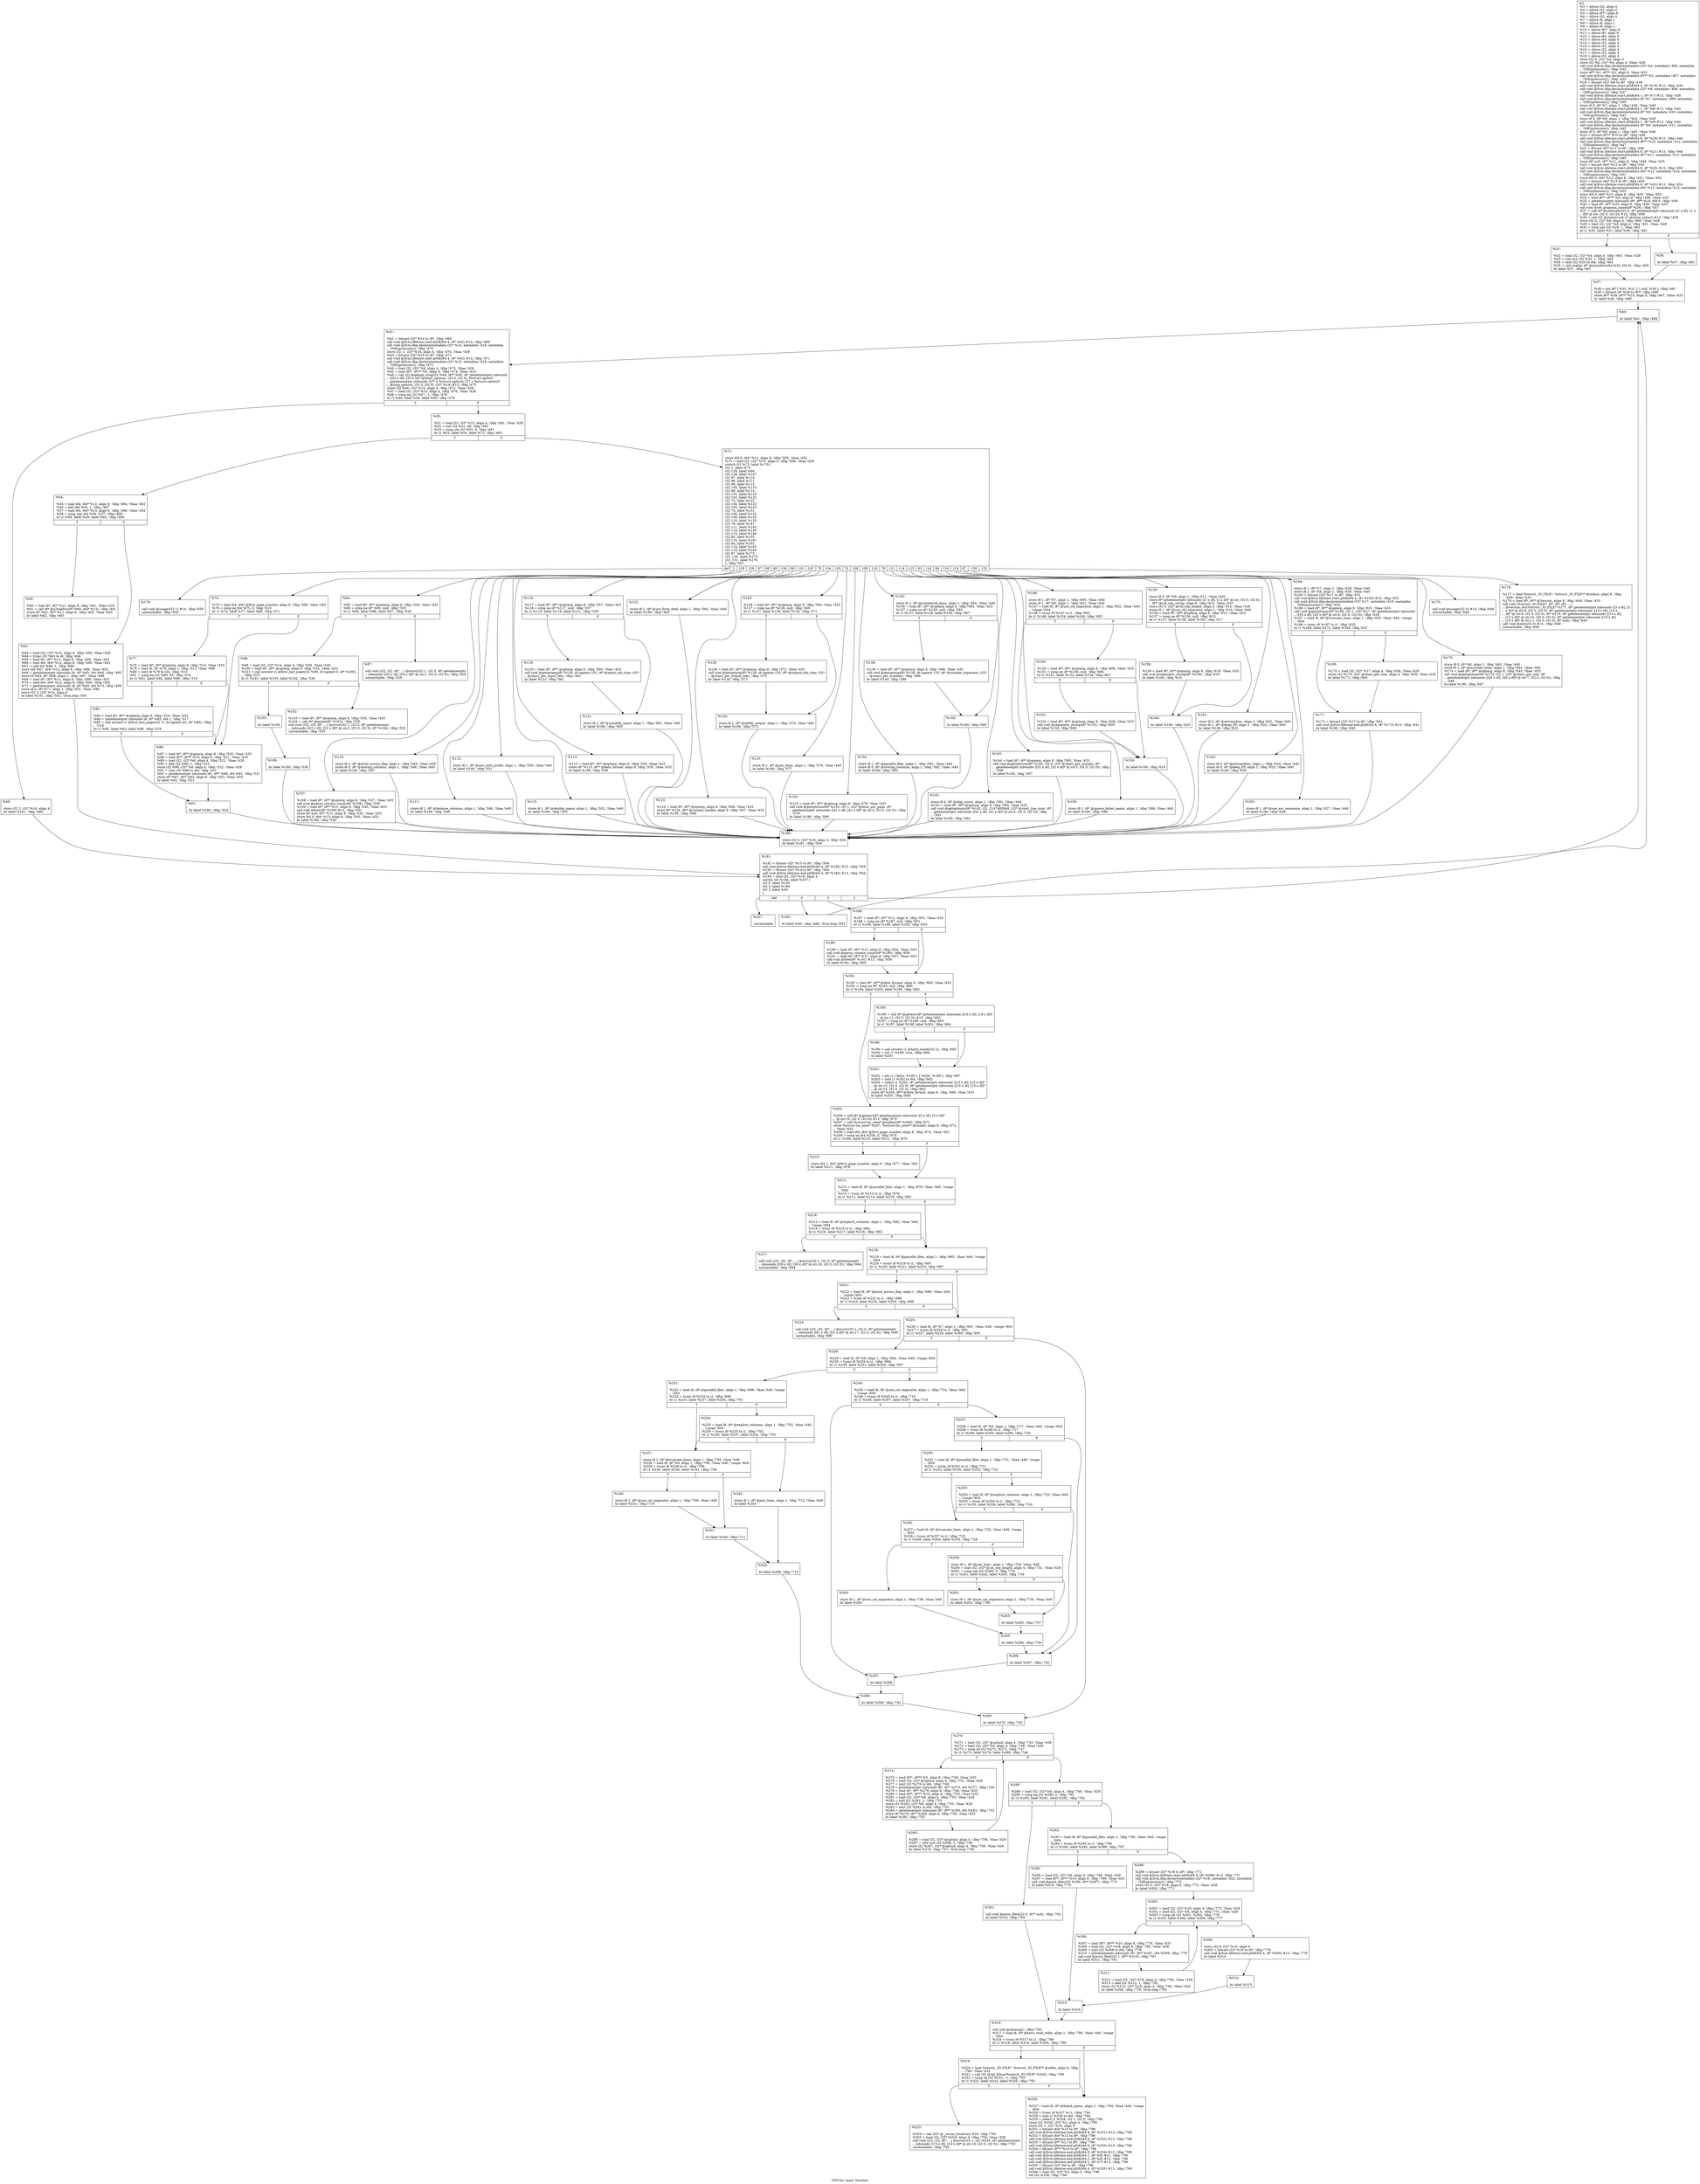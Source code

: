 digraph "CFG for 'main' function" {
	label="CFG for 'main' function";

	Node0x202b250 [shape=record,label="{%2:\l  %3 = alloca i32, align 4\l  %4 = alloca i32, align 4\l  %5 = alloca i8**, align 8\l  %6 = alloca i32, align 4\l  %7 = alloca i8, align 1\l  %8 = alloca i8, align 1\l  %9 = alloca i8, align 1\l  %10 = alloca i8**, align 8\l  %11 = alloca i8*, align 8\l  %12 = alloca i64, align 8\l  %13 = alloca i64, align 8\l  %14 = alloca i32, align 4\l  %15 = alloca i32, align 4\l  %16 = alloca i32, align 4\l  %17 = alloca i32, align 4\l  %18 = alloca i32, align 4\l  store i32 0, i32* %3, align 4\l  store i32 %0, i32* %4, align 4, !tbaa !428\l  call void @llvm.dbg.declare(metadata i32* %4, metadata !406, metadata\l... !DIExpression()), !dbg !432\l  store i8** %1, i8*** %5, align 8, !tbaa !433\l  call void @llvm.dbg.declare(metadata i8*** %5, metadata !407, metadata\l... !DIExpression()), !dbg !435\l  %19 = bitcast i32* %6 to i8*, !dbg !436\l  call void @llvm.lifetime.start.p0i8(i64 4, i8* %19) #13, !dbg !436\l  call void @llvm.dbg.declare(metadata i32* %6, metadata !408, metadata\l... !DIExpression()), !dbg !437\l  call void @llvm.lifetime.start.p0i8(i64 1, i8* %7) #13, !dbg !438\l  call void @llvm.dbg.declare(metadata i8* %7, metadata !409, metadata\l... !DIExpression()), !dbg !439\l  store i8 0, i8* %7, align 1, !dbg !439, !tbaa !440\l  call void @llvm.lifetime.start.p0i8(i64 1, i8* %8) #13, !dbg !442\l  call void @llvm.dbg.declare(metadata i8* %8, metadata !410, metadata\l... !DIExpression()), !dbg !443\l  store i8 0, i8* %8, align 1, !dbg !443, !tbaa !440\l  call void @llvm.lifetime.start.p0i8(i64 1, i8* %9) #13, !dbg !444\l  call void @llvm.dbg.declare(metadata i8* %9, metadata !411, metadata\l... !DIExpression()), !dbg !445\l  store i8 0, i8* %9, align 1, !dbg !445, !tbaa !440\l  %20 = bitcast i8*** %10 to i8*, !dbg !446\l  call void @llvm.lifetime.start.p0i8(i64 8, i8* %20) #13, !dbg !446\l  call void @llvm.dbg.declare(metadata i8*** %10, metadata !412, metadata\l... !DIExpression()), !dbg !447\l  %21 = bitcast i8** %11 to i8*, !dbg !448\l  call void @llvm.lifetime.start.p0i8(i64 8, i8* %21) #13, !dbg !448\l  call void @llvm.dbg.declare(metadata i8** %11, metadata !413, metadata\l... !DIExpression()), !dbg !449\l  store i8* null, i8** %11, align 8, !dbg !449, !tbaa !433\l  %22 = bitcast i64* %12 to i8*, !dbg !450\l  call void @llvm.lifetime.start.p0i8(i64 8, i8* %22) #13, !dbg !450\l  call void @llvm.dbg.declare(metadata i64* %12, metadata !414, metadata\l... !DIExpression()), !dbg !451\l  store i64 0, i64* %12, align 8, !dbg !451, !tbaa !452\l  %23 = bitcast i64* %13 to i8*, !dbg !454\l  call void @llvm.lifetime.start.p0i8(i64 8, i8* %23) #13, !dbg !454\l  call void @llvm.dbg.declare(metadata i64* %13, metadata !415, metadata\l... !DIExpression()), !dbg !455\l  store i64 0, i64* %13, align 8, !dbg !455, !tbaa !452\l  %24 = load i8**, i8*** %5, align 8, !dbg !456, !tbaa !433\l  %25 = getelementptr inbounds i8*, i8** %24, i64 0, !dbg !456\l  %26 = load i8*, i8** %25, align 8, !dbg !456, !tbaa !433\l  call void @set_program_name(i8* %26), !dbg !457\l  %27 = call i8* @setlocale(i32 6, i8* getelementptr inbounds ([1 x i8], [1 x\l... i8]* @.str, i32 0, i32 0)) #13, !dbg !458\l  %28 = call i32 @atexit(void ()* @close_stdout) #13, !dbg !459\l  store i32 0, i32* %6, align 4, !dbg !460, !tbaa !428\l  %29 = load i32, i32* %4, align 4, !dbg !461, !tbaa !428\l  %30 = icmp sgt i32 %29, 1, !dbg !462\l  br i1 %30, label %31, label %36, !dbg !461\l|{<s0>T|<s1>F}}"];
	Node0x202b250:s0 -> Node0x2055be0;
	Node0x202b250:s1 -> Node0x2055c30;
	Node0x2055be0 [shape=record,label="{%31:\l\l  %32 = load i32, i32* %4, align 4, !dbg !463, !tbaa !428\l  %33 = sub nsw i32 %32, 1, !dbg !464\l  %34 = sext i32 %33 to i64, !dbg !463\l  %35 = call noalias i8* @xnmalloc(i64 %34, i64 8), !dbg !465\l  br label %37, !dbg !461\l}"];
	Node0x2055be0 -> Node0x2055c80;
	Node0x2055c30 [shape=record,label="{%36:\l\l  br label %37, !dbg !461\l}"];
	Node0x2055c30 -> Node0x2055c80;
	Node0x2055c80 [shape=record,label="{%37:\l\l  %38 = phi i8* [ %35, %31 ], [ null, %36 ], !dbg !461\l  %39 = bitcast i8* %38 to i8**, !dbg !466\l  store i8** %39, i8*** %10, align 8, !dbg !467, !tbaa !433\l  br label %40, !dbg !468\l}"];
	Node0x2055c80 -> Node0x2055cd0;
	Node0x2055cd0 [shape=record,label="{%40:\l\l  br label %41, !dbg !468\l}"];
	Node0x2055cd0 -> Node0x2055d20;
	Node0x2055d20 [shape=record,label="{%41:\l\l  %42 = bitcast i32* %14 to i8*, !dbg !469\l  call void @llvm.lifetime.start.p0i8(i64 4, i8* %42) #13, !dbg !469\l  call void @llvm.dbg.declare(metadata i32* %14, metadata !416, metadata\l... !DIExpression()), !dbg !470\l  store i32 -1, i32* %14, align 4, !dbg !470, !tbaa !428\l  %43 = bitcast i32* %15 to i8*, !dbg !471\l  call void @llvm.lifetime.start.p0i8(i64 4, i8* %43) #13, !dbg !471\l  call void @llvm.dbg.declare(metadata i32* %15, metadata !418, metadata\l... !DIExpression()), !dbg !472\l  %44 = load i32, i32* %4, align 4, !dbg !473, !tbaa !428\l  %45 = load i8**, i8*** %5, align 8, !dbg !474, !tbaa !433\l  %46 = call i32 @getopt_long(i32 %44, i8** %45, i8* getelementptr inbounds\l... ([53 x i8], [53 x i8]* @short_options, i32 0, i32 0), %struct.option*\l... getelementptr inbounds ([27 x %struct.option], [27 x %struct.option]*\l... @long_options, i32 0, i32 0), i32* %14) #13, !dbg !475\l  store i32 %46, i32* %15, align 4, !dbg !472, !tbaa !428\l  %47 = load i32, i32* %15, align 4, !dbg !476, !tbaa !428\l  %48 = icmp eq i32 %47, -1, !dbg !478\l  br i1 %48, label %49, label %50, !dbg !479\l|{<s0>T|<s1>F}}"];
	Node0x2055d20:s0 -> Node0x2055d70;
	Node0x2055d20:s1 -> Node0x2055dc0;
	Node0x2055d70 [shape=record,label="{%49:\l\l  store i32 3, i32* %16, align 4\l  br label %181, !dbg !480\l}"];
	Node0x2055d70 -> Node0x2054e00;
	Node0x2055dc0 [shape=record,label="{%50:\l\l  %51 = load i32, i32* %15, align 4, !dbg !481, !tbaa !428\l  %52 = sub i32 %51, 48, !dbg !481\l  %53 = icmp ule i32 %52, 9, !dbg !481\l  br i1 %53, label %54, label %72, !dbg !483\l|{<s0>T|<s1>F}}"];
	Node0x2055dc0:s0 -> Node0x2055e10;
	Node0x2055dc0:s1 -> Node0x2055f00;
	Node0x2055e10 [shape=record,label="{%54:\l\l  %55 = load i64, i64* %12, align 8, !dbg !484, !tbaa !452\l  %56 = add i64 %55, 1, !dbg !487\l  %57 = load i64, i64* %13, align 8, !dbg !488, !tbaa !452\l  %58 = icmp uge i64 %56, %57, !dbg !489\l  br i1 %58, label %59, label %62, !dbg !490\l|{<s0>T|<s1>F}}"];
	Node0x2055e10:s0 -> Node0x2055e60;
	Node0x2055e10:s1 -> Node0x2055eb0;
	Node0x2055e60 [shape=record,label="{%59:\l\l  %60 = load i8*, i8** %11, align 8, !dbg !491, !tbaa !433\l  %61 = call i8* @x2realloc(i8* %60, i64* %13), !dbg !491\l  store i8* %61, i8** %11, align 8, !dbg !492, !tbaa !433\l  br label %62, !dbg !493\l}"];
	Node0x2055e60 -> Node0x2055eb0;
	Node0x2055eb0 [shape=record,label="{%62:\l\l  %63 = load i32, i32* %15, align 4, !dbg !494, !tbaa !428\l  %64 = trunc i32 %63 to i8, !dbg !494\l  %65 = load i8*, i8** %11, align 8, !dbg !495, !tbaa !433\l  %66 = load i64, i64* %12, align 8, !dbg !496, !tbaa !452\l  %67 = add i64 %66, 1, !dbg !496\l  store i64 %67, i64* %12, align 8, !dbg !496, !tbaa !452\l  %68 = getelementptr inbounds i8, i8* %65, i64 %66, !dbg !495\l  store i8 %64, i8* %68, align 1, !dbg !497, !tbaa !498\l  %69 = load i8*, i8** %11, align 8, !dbg !499, !tbaa !433\l  %70 = load i64, i64* %12, align 8, !dbg !500, !tbaa !452\l  %71 = getelementptr inbounds i8, i8* %69, i64 %70, !dbg !499\l  store i8 0, i8* %71, align 1, !dbg !501, !tbaa !498\l  store i32 2, i32* %16, align 4\l  br label %181, !dbg !502, !llvm.loop !503\l}"];
	Node0x2055eb0 -> Node0x2054e00;
	Node0x2055f00 [shape=record,label="{%72:\l\l  store i64 0, i64* %12, align 8, !dbg !505, !tbaa !452\l  %73 = load i32, i32* %15, align 4, !dbg !506, !tbaa !428\l  switch i32 %73, label %179 [\l    i32 1, label %74\l    i32 129, label %94\l    i32 128, label %107\l    i32 97, label %110\l    i32 98, label %111\l    i32 99, label %112\l    i32 100, label %113\l    i32 68, label %114\l    i32 101, label %116\l    i32 102, label %122\l    i32 70, label %122\l    i32 104, label %123\l    i32 105, label %125\l    i32 74, label %131\l    i32 108, label %132\l    i32 109, label %134\l    i32 110, label %135\l    i32 78, label %141\l    i32 111, label %143\l    i32 114, label %145\l    i32 115, label %146\l    i32 83, label %155\l    i32 116, label %161\l    i32 84, label %162\l    i32 118, label %163\l    i32 119, label %164\l    i32 87, label %173\l    i32 -130, label %175\l    i32 -131, label %176\l  ], !dbg !507\l|{<s0>def|<s1>1|<s2>129|<s3>128|<s4>97|<s5>98|<s6>99|<s7>100|<s8>68|<s9>101|<s10>102|<s11>70|<s12>104|<s13>105|<s14>74|<s15>108|<s16>109|<s17>110|<s18>78|<s19>111|<s20>114|<s21>115|<s22>83|<s23>116|<s24>84|<s25>118|<s26>119|<s27>87|<s28>-130|<s29>-131}}"];
	Node0x2055f00:s0 -> Node0x2054d60;
	Node0x2055f00:s1 -> Node0x2055f50;
	Node0x2055f00:s2 -> Node0x20560e0;
	Node0x2055f00:s3 -> Node0x2044160;
	Node0x2055f00:s4 -> Node0x20441b0;
	Node0x2055f00:s5 -> Node0x2044200;
	Node0x2055f00:s6 -> Node0x2044250;
	Node0x2055f00:s7 -> Node0x2054270;
	Node0x2055f00:s8 -> Node0x20542c0;
	Node0x2055f00:s9 -> Node0x2054310;
	Node0x2055f00:s10 -> Node0x2054400;
	Node0x2055f00:s11 -> Node0x2054400;
	Node0x2055f00:s12 -> Node0x2054450;
	Node0x2055f00:s13 -> Node0x20544a0;
	Node0x2055f00:s14 -> Node0x2054590;
	Node0x2055f00:s15 -> Node0x20545e0;
	Node0x2055f00:s16 -> Node0x2054630;
	Node0x2055f00:s17 -> Node0x2054680;
	Node0x2055f00:s18 -> Node0x2054770;
	Node0x2055f00:s19 -> Node0x20547c0;
	Node0x2055f00:s20 -> Node0x2054810;
	Node0x2055f00:s21 -> Node0x2054860;
	Node0x2055f00:s22 -> Node0x20549a0;
	Node0x2055f00:s23 -> Node0x2054a90;
	Node0x2055f00:s24 -> Node0x2054ae0;
	Node0x2055f00:s25 -> Node0x2054b30;
	Node0x2055f00:s26 -> Node0x2054b80;
	Node0x2055f00:s27 -> Node0x2054c70;
	Node0x2055f00:s28 -> Node0x2054cc0;
	Node0x2055f00:s29 -> Node0x2054d10;
	Node0x2055f50 [shape=record,label="{%74:\l\l  %75 = load i64, i64* @first_page_number, align 8, !dbg !508, !tbaa !452\l  %76 = icmp eq i64 %75, 0, !dbg !510\l  br i1 %76, label %77, label %86, !dbg !511\l|{<s0>T|<s1>F}}"];
	Node0x2055f50:s0 -> Node0x2055fa0;
	Node0x2055f50:s1 -> Node0x2056040;
	Node0x2055fa0 [shape=record,label="{%77:\l\l  %78 = load i8*, i8** @optarg, align 8, !dbg !512, !tbaa !433\l  %79 = load i8, i8* %78, align 1, !dbg !513, !tbaa !498\l  %80 = sext i8 %79 to i32, !dbg !513\l  %81 = icmp eq i32 %80, 43, !dbg !514\l  br i1 %81, label %82, label %86, !dbg !515\l|{<s0>T|<s1>F}}"];
	Node0x2055fa0:s0 -> Node0x2055ff0;
	Node0x2055fa0:s1 -> Node0x2056040;
	Node0x2055ff0 [shape=record,label="{%82:\l\l  %83 = load i8*, i8** @optarg, align 8, !dbg !516, !tbaa !433\l  %84 = getelementptr inbounds i8, i8* %83, i64 1, !dbg !517\l  %85 = call zeroext i1 @first_last_page(i32 -2, i8 signext 43, i8* %84), !dbg\l... !518\l  br i1 %85, label %93, label %86, !dbg !519\l|{<s0>T|<s1>F}}"];
	Node0x2055ff0:s0 -> Node0x2056090;
	Node0x2055ff0:s1 -> Node0x2056040;
	Node0x2056040 [shape=record,label="{%86:\l\l  %87 = load i8*, i8** @optarg, align 8, !dbg !520, !tbaa !433\l  %88 = load i8**, i8*** %10, align 8, !dbg !521, !tbaa !433\l  %89 = load i32, i32* %6, align 4, !dbg !522, !tbaa !428\l  %90 = add i32 %89, 1, !dbg !522\l  store i32 %90, i32* %6, align 4, !dbg !522, !tbaa !428\l  %91 = zext i32 %89 to i64, !dbg !521\l  %92 = getelementptr inbounds i8*, i8** %88, i64 %91, !dbg !521\l  store i8* %87, i8** %92, align 8, !dbg !523, !tbaa !433\l  br label %93, !dbg !521\l}"];
	Node0x2056040 -> Node0x2056090;
	Node0x2056090 [shape=record,label="{%93:\l\l  br label %180, !dbg !524\l}"];
	Node0x2056090 -> Node0x2054db0;
	Node0x20560e0 [shape=record,label="{%94:\l\l  %95 = load i8*, i8** @optarg, align 8, !dbg !525, !tbaa !433\l  %96 = icmp ne i8* %95, null, !dbg !525\l  br i1 %96, label %98, label %97, !dbg !528\l|{<s0>T|<s1>F}}"];
	Node0x20560e0:s0 -> Node0x2056180;
	Node0x20560e0:s1 -> Node0x2056130;
	Node0x2056130 [shape=record,label="{%97:\l\l  call void (i32, i32, i8*, ...) @error(i32 1, i32 0, i8* getelementptr\l... inbounds ([50 x i8], [50 x i8]* @.str.1, i32 0, i32 0)), !dbg !529\l  unreachable, !dbg !529\l}"];
	Node0x2056180 [shape=record,label="{%98:\l\l  %99 = load i32, i32* %14, align 4, !dbg !530, !tbaa !428\l  %100 = load i8*, i8** @optarg, align 8, !dbg !532, !tbaa !433\l  %101 = call zeroext i1 @first_last_page(i32 %99, i8 signext 0, i8* %100),\l... !dbg !533\l  br i1 %101, label %105, label %102, !dbg !534\l|{<s0>T|<s1>F}}"];
	Node0x2056180:s0 -> Node0x20440c0;
	Node0x2056180:s1 -> Node0x202b3d0;
	Node0x202b3d0 [shape=record,label="{%102:\l\l  %103 = load i8*, i8** @optarg, align 8, !dbg !535, !tbaa !433\l  %104 = call i8* @quote(i8* %103), !dbg !535\l  call void (i32, i32, i8*, ...) @error(i32 1, i32 0, i8* getelementptr\l... inbounds ([22 x i8], [22 x i8]* @.str.2, i32 0, i32 0), i8* %104), !dbg !535\l  unreachable, !dbg !535\l}"];
	Node0x20440c0 [shape=record,label="{%105:\l\l  br label %106\l}"];
	Node0x20440c0 -> Node0x2044110;
	Node0x2044110 [shape=record,label="{%106:\l\l  br label %180, !dbg !536\l}"];
	Node0x2044110 -> Node0x2054db0;
	Node0x2044160 [shape=record,label="{%107:\l\l  %108 = load i8*, i8** @optarg, align 8, !dbg !537, !tbaa !433\l  call void @parse_column_count(i8* %108), !dbg !539\l  %109 = load i8*, i8** %11, align 8, !dbg !540, !tbaa !433\l  call void @free(i8* %109) #13, !dbg !541\l  store i8* null, i8** %11, align 8, !dbg !542, !tbaa !433\l  store i64 0, i64* %13, align 8, !dbg !543, !tbaa !452\l  br label %180, !dbg !544\l}"];
	Node0x2044160 -> Node0x2054db0;
	Node0x20441b0 [shape=record,label="{%110:\l\l  store i8 1, i8* @print_across_flag, align 1, !dbg !545, !tbaa !440\l  store i8 0, i8* @storing_columns, align 1, !dbg !546, !tbaa !440\l  br label %180, !dbg !547\l}"];
	Node0x20441b0 -> Node0x2054db0;
	Node0x2044200 [shape=record,label="{%111:\l\l  store i8 1, i8* @balance_columns, align 1, !dbg !548, !tbaa !440\l  br label %180, !dbg !549\l}"];
	Node0x2044200 -> Node0x2054db0;
	Node0x2044250 [shape=record,label="{%112:\l\l  store i8 1, i8* @use_cntrl_prefix, align 1, !dbg !550, !tbaa !440\l  br label %180, !dbg !551\l}"];
	Node0x2044250 -> Node0x2054db0;
	Node0x2054270 [shape=record,label="{%113:\l\l  store i8 1, i8* @double_space, align 1, !dbg !552, !tbaa !440\l  br label %180, !dbg !553\l}"];
	Node0x2054270 -> Node0x2054db0;
	Node0x20542c0 [shape=record,label="{%114:\l\l  %115 = load i8*, i8** @optarg, align 8, !dbg !554, !tbaa !433\l  store i8* %115, i8** @date_format, align 8, !dbg !555, !tbaa !433\l  br label %180, !dbg !556\l}"];
	Node0x20542c0 -> Node0x2054db0;
	Node0x2054310 [shape=record,label="{%116:\l\l  %117 = load i8*, i8** @optarg, align 8, !dbg !557, !tbaa !433\l  %118 = icmp ne i8* %117, null, !dbg !557\l  br i1 %118, label %119, label %121, !dbg !559\l|{<s0>T|<s1>F}}"];
	Node0x2054310:s0 -> Node0x2054360;
	Node0x2054310:s1 -> Node0x20543b0;
	Node0x2054360 [shape=record,label="{%119:\l\l  %120 = load i8*, i8** @optarg, align 8, !dbg !560, !tbaa !433\l  call void @getoptarg(i8* %120, i8 signext 101, i8* @input_tab_char, i32*\l... @chars_per_input_tab), !dbg !561\l  br label %121, !dbg !561\l}"];
	Node0x2054360 -> Node0x20543b0;
	Node0x20543b0 [shape=record,label="{%121:\l\l  store i8 1, i8* @untabify_input, align 1, !dbg !562, !tbaa !440\l  br label %180, !dbg !563\l}"];
	Node0x20543b0 -> Node0x2054db0;
	Node0x2054400 [shape=record,label="{%122:\l\l  store i8 1, i8* @use_form_feed, align 1, !dbg !564, !tbaa !440\l  br label %180, !dbg !565\l}"];
	Node0x2054400 -> Node0x2054db0;
	Node0x2054450 [shape=record,label="{%123:\l\l  %124 = load i8*, i8** @optarg, align 8, !dbg !566, !tbaa !433\l  store i8* %124, i8** @custom_header, align 8, !dbg !567, !tbaa !433\l  br label %180, !dbg !568\l}"];
	Node0x2054450 -> Node0x2054db0;
	Node0x20544a0 [shape=record,label="{%125:\l\l  %126 = load i8*, i8** @optarg, align 8, !dbg !569, !tbaa !433\l  %127 = icmp ne i8* %126, null, !dbg !569\l  br i1 %127, label %128, label %130, !dbg !571\l|{<s0>T|<s1>F}}"];
	Node0x20544a0:s0 -> Node0x20544f0;
	Node0x20544a0:s1 -> Node0x2054540;
	Node0x20544f0 [shape=record,label="{%128:\l\l  %129 = load i8*, i8** @optarg, align 8, !dbg !572, !tbaa !433\l  call void @getoptarg(i8* %129, i8 signext 105, i8* @output_tab_char, i32*\l... @chars_per_output_tab), !dbg !573\l  br label %130, !dbg !573\l}"];
	Node0x20544f0 -> Node0x2054540;
	Node0x2054540 [shape=record,label="{%130:\l\l  store i8 1, i8* @tabify_output, align 1, !dbg !574, !tbaa !440\l  br label %180, !dbg !575\l}"];
	Node0x2054540 -> Node0x2054db0;
	Node0x2054590 [shape=record,label="{%131:\l\l  store i8 1, i8* @join_lines, align 1, !dbg !576, !tbaa !440\l  br label %180, !dbg !577\l}"];
	Node0x2054590 -> Node0x2054db0;
	Node0x20545e0 [shape=record,label="{%132:\l\l  %133 = load i8*, i8** @optarg, align 8, !dbg !578, !tbaa !433\l  call void @getoptnum(i8* %133, i32 1, i32* @lines_per_page, i8*\l... getelementptr inbounds ([41 x i8], [41 x i8]* @.str.3, i32 0, i32 0)), !dbg\l... !579\l  br label %180, !dbg !580\l}"];
	Node0x20545e0 -> Node0x2054db0;
	Node0x2054630 [shape=record,label="{%134:\l\l  store i8 1, i8* @parallel_files, align 1, !dbg !581, !tbaa !440\l  store i8 0, i8* @storing_columns, align 1, !dbg !582, !tbaa !440\l  br label %180, !dbg !583\l}"];
	Node0x2054630 -> Node0x2054db0;
	Node0x2054680 [shape=record,label="{%135:\l\l  store i8 1, i8* @numbered_lines, align 1, !dbg !584, !tbaa !440\l  %136 = load i8*, i8** @optarg, align 8, !dbg !585, !tbaa !433\l  %137 = icmp ne i8* %136, null, !dbg !585\l  br i1 %137, label %138, label %140, !dbg !587\l|{<s0>T|<s1>F}}"];
	Node0x2054680:s0 -> Node0x20546d0;
	Node0x2054680:s1 -> Node0x2054720;
	Node0x20546d0 [shape=record,label="{%138:\l\l  %139 = load i8*, i8** @optarg, align 8, !dbg !588, !tbaa !433\l  call void @getoptarg(i8* %139, i8 signext 110, i8* @number_separator, i32*\l... @chars_per_number), !dbg !589\l  br label %140, !dbg !589\l}"];
	Node0x20546d0 -> Node0x2054720;
	Node0x2054720 [shape=record,label="{%140:\l\l  br label %180, !dbg !590\l}"];
	Node0x2054720 -> Node0x2054db0;
	Node0x2054770 [shape=record,label="{%141:\l\l  store i8 0, i8* @skip_count, align 1, !dbg !591, !tbaa !440\l  %142 = load i8*, i8** @optarg, align 8, !dbg !592, !tbaa !433\l  call void @getoptnum(i8* %142, i32 -2147483648, i32* @start_line_num, i8*\l... getelementptr inbounds ([41 x i8], [41 x i8]* @.str.4, i32 0, i32 0)), !dbg\l... !593\l  br label %180, !dbg !594\l}"];
	Node0x2054770 -> Node0x2054db0;
	Node0x20547c0 [shape=record,label="{%143:\l\l  %144 = load i8*, i8** @optarg, align 8, !dbg !595, !tbaa !433\l  call void @getoptnum(i8* %144, i32 0, i32* @chars_per_margin, i8*\l... getelementptr inbounds ([32 x i8], [32 x i8]* @.str.5, i32 0, i32 0)), !dbg\l... !596\l  br label %180, !dbg !597\l}"];
	Node0x20547c0 -> Node0x2054db0;
	Node0x2054810 [shape=record,label="{%145:\l\l  store i8 1, i8* @ignore_failed_opens, align 1, !dbg !598, !tbaa !440\l  br label %180, !dbg !599\l}"];
	Node0x2054810 -> Node0x2054db0;
	Node0x2054860 [shape=record,label="{%146:\l\l  store i8 1, i8* %7, align 1, !dbg !600, !tbaa !440\l  store i8 1, i8* %9, align 1, !dbg !601, !tbaa !440\l  %147 = load i8, i8* @use_col_separator, align 1, !dbg !602, !tbaa !440,\l... !range !604\l  %148 = trunc i8 %147 to i1, !dbg !602\l  br i1 %148, label %154, label %149, !dbg !605\l|{<s0>T|<s1>F}}"];
	Node0x2054860:s0 -> Node0x2054950;
	Node0x2054860:s1 -> Node0x20548b0;
	Node0x20548b0 [shape=record,label="{%149:\l\l  %150 = load i8*, i8** @optarg, align 8, !dbg !606, !tbaa !433\l  %151 = icmp ne i8* %150, null, !dbg !606\l  br i1 %151, label %152, label %154, !dbg !607\l|{<s0>T|<s1>F}}"];
	Node0x20548b0:s0 -> Node0x2054900;
	Node0x20548b0:s1 -> Node0x2054950;
	Node0x2054900 [shape=record,label="{%152:\l\l  %153 = load i8*, i8** @optarg, align 8, !dbg !608, !tbaa !433\l  call void @separator_string(i8* %153), !dbg !609\l  br label %154, !dbg !609\l}"];
	Node0x2054900 -> Node0x2054950;
	Node0x2054950 [shape=record,label="{%154:\l\l  br label %180, !dbg !610\l}"];
	Node0x2054950 -> Node0x2054db0;
	Node0x20549a0 [shape=record,label="{%155:\l\l  store i8 0, i8* %9, align 1, !dbg !611, !tbaa !440\l  store i8* getelementptr inbounds ([1 x i8], [1 x i8]* @.str, i32 0, i32 0),\l... i8** @col_sep_string, align 8, !dbg !612, !tbaa !433\l  store i32 0, i32* @col_sep_length, align 4, !dbg !613, !tbaa !428\l  store i8 1, i8* @use_col_separator, align 1, !dbg !614, !tbaa !440\l  %156 = load i8*, i8** @optarg, align 8, !dbg !615, !tbaa !433\l  %157 = icmp ne i8* %156, null, !dbg !615\l  br i1 %157, label %158, label %160, !dbg !617\l|{<s0>T|<s1>F}}"];
	Node0x20549a0:s0 -> Node0x20549f0;
	Node0x20549a0:s1 -> Node0x2054a40;
	Node0x20549f0 [shape=record,label="{%158:\l\l  %159 = load i8*, i8** @optarg, align 8, !dbg !618, !tbaa !433\l  call void @separator_string(i8* %159), !dbg !619\l  br label %160, !dbg !619\l}"];
	Node0x20549f0 -> Node0x2054a40;
	Node0x2054a40 [shape=record,label="{%160:\l\l  br label %180, !dbg !620\l}"];
	Node0x2054a40 -> Node0x2054db0;
	Node0x2054a90 [shape=record,label="{%161:\l\l  store i8 0, i8* @extremities, align 1, !dbg !621, !tbaa !440\l  store i8 1, i8* @keep_FF, align 1, !dbg !622, !tbaa !440\l  br label %180, !dbg !623\l}"];
	Node0x2054a90 -> Node0x2054db0;
	Node0x2054ae0 [shape=record,label="{%162:\l\l  store i8 0, i8* @extremities, align 1, !dbg !624, !tbaa !440\l  store i8 0, i8* @keep_FF, align 1, !dbg !625, !tbaa !440\l  br label %180, !dbg !626\l}"];
	Node0x2054ae0 -> Node0x2054db0;
	Node0x2054b30 [shape=record,label="{%163:\l\l  store i8 1, i8* @use_esc_sequence, align 1, !dbg !627, !tbaa !440\l  br label %180, !dbg !628\l}"];
	Node0x2054b30 -> Node0x2054db0;
	Node0x2054b80 [shape=record,label="{%164:\l\l  store i8 1, i8* %7, align 1, !dbg !629, !tbaa !440\l  store i8 1, i8* %8, align 1, !dbg !630, !tbaa !440\l  %165 = bitcast i32* %17 to i8*, !dbg !631\l  call void @llvm.lifetime.start.p0i8(i64 4, i8* %165) #13, !dbg !631\l  call void @llvm.dbg.declare(metadata i32* %17, metadata !419, metadata\l... !DIExpression()), !dbg !632\l  %166 = load i8*, i8** @optarg, align 8, !dbg !633, !tbaa !433\l  call void @getoptnum(i8* %166, i32 1, i32* %17, i8* getelementptr inbounds\l... ([45 x i8], [45 x i8]* @.str.6, i32 0, i32 0)), !dbg !634\l  %167 = load i8, i8* @truncate_lines, align 1, !dbg !635, !tbaa !440, !range\l... !604\l  %168 = trunc i8 %167 to i1, !dbg !635\l  br i1 %168, label %171, label %169, !dbg !637\l|{<s0>T|<s1>F}}"];
	Node0x2054b80:s0 -> Node0x2054c20;
	Node0x2054b80:s1 -> Node0x2054bd0;
	Node0x2054bd0 [shape=record,label="{%169:\l\l  %170 = load i32, i32* %17, align 4, !dbg !638, !tbaa !428\l  store i32 %170, i32* @chars_per_line, align 4, !dbg !639, !tbaa !428\l  br label %171, !dbg !640\l}"];
	Node0x2054bd0 -> Node0x2054c20;
	Node0x2054c20 [shape=record,label="{%171:\l\l  %172 = bitcast i32* %17 to i8*, !dbg !641\l  call void @llvm.lifetime.end.p0i8(i64 4, i8* %172) #13, !dbg !641\l  br label %180, !dbg !642\l}"];
	Node0x2054c20 -> Node0x2054db0;
	Node0x2054c70 [shape=record,label="{%173:\l\l  store i8 0, i8* %8, align 1, !dbg !643, !tbaa !440\l  store i8 1, i8* @truncate_lines, align 1, !dbg !644, !tbaa !440\l  %174 = load i8*, i8** @optarg, align 8, !dbg !645, !tbaa !433\l  call void @getoptnum(i8* %174, i32 1, i32* @chars_per_line, i8*\l... getelementptr inbounds ([45 x i8], [45 x i8]* @.str.7, i32 0, i32 0)), !dbg\l... !646\l  br label %180, !dbg !647\l}"];
	Node0x2054c70 -> Node0x2054db0;
	Node0x2054cc0 [shape=record,label="{%175:\l\l  call void @usage(i32 0) #14, !dbg !648\l  unreachable, !dbg !648\l}"];
	Node0x2054d10 [shape=record,label="{%176:\l\l  %177 = load %struct._IO_FILE*, %struct._IO_FILE** @stdout, align 8, !dbg\l... !649, !tbaa !433\l  %178 = load i8*, i8** @Version, align 8, !dbg !649, !tbaa !433\l  call void (%struct._IO_FILE*, i8*, i8*, i8*, ...)\l... @version_etc(%struct._IO_FILE* %177, i8* getelementptr inbounds ([3 x i8], [3\l... x i8]* @.str.8, i32 0, i32 0), i8* getelementptr inbounds ([14 x i8], [14 x\l... i8]* @.str.9, i32 0, i32 0), i8* %178, i8* getelementptr inbounds ([13 x i8],\l... [13 x i8]* @.str.10, i32 0, i32 0), i8* getelementptr inbounds ([15 x i8],\l... [15 x i8]* @.str.11, i32 0, i32 0), i8* null), !dbg !649\l  call void @exit(i32 0) #15, !dbg !649\l  unreachable, !dbg !649\l}"];
	Node0x2054d60 [shape=record,label="{%179:\l\l  call void @usage(i32 1) #14, !dbg !650\l  unreachable, !dbg !650\l}"];
	Node0x2054db0 [shape=record,label="{%180:\l\l  store i32 0, i32* %16, align 4, !dbg !504\l  br label %181, !dbg !504\l}"];
	Node0x2054db0 -> Node0x2054e00;
	Node0x2054e00 [shape=record,label="{%181:\l\l  %182 = bitcast i32* %15 to i8*, !dbg !504\l  call void @llvm.lifetime.end.p0i8(i64 4, i8* %182) #13, !dbg !504\l  %183 = bitcast i32* %14 to i8*, !dbg !504\l  call void @llvm.lifetime.end.p0i8(i64 4, i8* %183) #13, !dbg !504\l  %184 = load i32, i32* %16, align 4\l  switch i32 %184, label %337 [\l    i32 0, label %185\l    i32 3, label %186\l    i32 2, label %40\l  ]\l|{<s0>def|<s1>0|<s2>3|<s3>2}}"];
	Node0x2054e00:s0 -> Node0x2058340;
	Node0x2054e00:s1 -> Node0x2054e50;
	Node0x2054e00:s2 -> Node0x2054ea0;
	Node0x2054e00:s3 -> Node0x2055cd0;
	Node0x2054e50 [shape=record,label="{%185:\l\l  br label %40, !dbg !468, !llvm.loop !503\l}"];
	Node0x2054e50 -> Node0x2055cd0;
	Node0x2054ea0 [shape=record,label="{%186:\l\l  %187 = load i8*, i8** %11, align 8, !dbg !651, !tbaa !433\l  %188 = icmp ne i8* %187, null, !dbg !651\l  br i1 %188, label %189, label %192, !dbg !653\l|{<s0>T|<s1>F}}"];
	Node0x2054ea0:s0 -> Node0x2054ef0;
	Node0x2054ea0:s1 -> Node0x2054f40;
	Node0x2054ef0 [shape=record,label="{%189:\l\l  %190 = load i8*, i8** %11, align 8, !dbg !654, !tbaa !433\l  call void @parse_column_count(i8* %190), !dbg !656\l  %191 = load i8*, i8** %11, align 8, !dbg !657, !tbaa !433\l  call void @free(i8* %191) #13, !dbg !658\l  br label %192, !dbg !659\l}"];
	Node0x2054ef0 -> Node0x2054f40;
	Node0x2054f40 [shape=record,label="{%192:\l\l  %193 = load i8*, i8** @date_format, align 8, !dbg !660, !tbaa !433\l  %194 = icmp ne i8* %193, null, !dbg !660\l  br i1 %194, label %205, label %195, !dbg !662\l|{<s0>T|<s1>F}}"];
	Node0x2054f40:s0 -> Node0x2055080;
	Node0x2054f40:s1 -> Node0x2054f90;
	Node0x2054f90 [shape=record,label="{%195:\l\l  %196 = call i8* @getenv(i8* getelementptr inbounds ([16 x i8], [16 x i8]*\l... @.str.12, i32 0, i32 0)) #13, !dbg !663\l  %197 = icmp ne i8* %196, null, !dbg !663\l  br i1 %197, label %198, label %201, !dbg !664\l|{<s0>T|<s1>F}}"];
	Node0x2054f90:s0 -> Node0x2054fe0;
	Node0x2054f90:s1 -> Node0x2055030;
	Node0x2054fe0 [shape=record,label="{%198:\l\l  %199 = call zeroext i1 @hard_locale(i32 2), !dbg !665\l  %200 = xor i1 %199, true, !dbg !666\l  br label %201\l}"];
	Node0x2054fe0 -> Node0x2055030;
	Node0x2055030 [shape=record,label="{%201:\l\l  %202 = phi i1 [ false, %195 ], [ %200, %198 ], !dbg !667\l  %203 = zext i1 %202 to i64, !dbg !663\l  %204 = select i1 %202, i8* getelementptr inbounds ([15 x i8], [15 x i8]*\l... @.str.13, i32 0, i32 0), i8* getelementptr inbounds ([15 x i8], [15 x i8]*\l... @.str.14, i32 0, i32 0), !dbg !663\l  store i8* %204, i8** @date_format, align 8, !dbg !668, !tbaa !433\l  br label %205, !dbg !669\l}"];
	Node0x2055030 -> Node0x2055080;
	Node0x2055080 [shape=record,label="{%205:\l\l  %206 = call i8* @getenv(i8* getelementptr inbounds ([3 x i8], [3 x i8]*\l... @.str.15, i32 0, i32 0)) #13, !dbg !670\l  %207 = call %struct.tm_zone* @tzalloc(i8* %206), !dbg !671\l  store %struct.tm_zone* %207, %struct.tm_zone** @localtz, align 8, !dbg !672,\l... !tbaa !433\l  %208 = load i64, i64* @first_page_number, align 8, !dbg !673, !tbaa !452\l  %209 = icmp eq i64 %208, 0, !dbg !675\l  br i1 %209, label %210, label %211, !dbg !676\l|{<s0>T|<s1>F}}"];
	Node0x2055080:s0 -> Node0x20550d0;
	Node0x2055080:s1 -> Node0x2055120;
	Node0x20550d0 [shape=record,label="{%210:\l\l  store i64 1, i64* @first_page_number, align 8, !dbg !677, !tbaa !452\l  br label %211, !dbg !678\l}"];
	Node0x20550d0 -> Node0x2055120;
	Node0x2055120 [shape=record,label="{%211:\l\l  %212 = load i8, i8* @parallel_files, align 1, !dbg !679, !tbaa !440, !range\l... !604\l  %213 = trunc i8 %212 to i1, !dbg !679\l  br i1 %213, label %214, label %218, !dbg !681\l|{<s0>T|<s1>F}}"];
	Node0x2055120:s0 -> Node0x2055170;
	Node0x2055120:s1 -> Node0x2055210;
	Node0x2055170 [shape=record,label="{%214:\l\l  %215 = load i8, i8* @explicit_columns, align 1, !dbg !682, !tbaa !440,\l... !range !604\l  %216 = trunc i8 %215 to i1, !dbg !682\l  br i1 %216, label %217, label %218, !dbg !683\l|{<s0>T|<s1>F}}"];
	Node0x2055170:s0 -> Node0x20551c0;
	Node0x2055170:s1 -> Node0x2055210;
	Node0x20551c0 [shape=record,label="{%217:\l\l  call void (i32, i32, i8*, ...) @error(i32 1, i32 0, i8* getelementptr\l... inbounds ([59 x i8], [59 x i8]* @.str.16, i32 0, i32 0)), !dbg !684\l  unreachable, !dbg !684\l}"];
	Node0x2055210 [shape=record,label="{%218:\l\l  %219 = load i8, i8* @parallel_files, align 1, !dbg !685, !tbaa !440, !range\l... !604\l  %220 = trunc i8 %219 to i1, !dbg !685\l  br i1 %220, label %221, label %225, !dbg !687\l|{<s0>T|<s1>F}}"];
	Node0x2055210:s0 -> Node0x2055260;
	Node0x2055210:s1 -> Node0x2057670;
	Node0x2055260 [shape=record,label="{%221:\l\l  %222 = load i8, i8* @print_across_flag, align 1, !dbg !688, !tbaa !440,\l... !range !604\l  %223 = trunc i8 %222 to i1, !dbg !688\l  br i1 %223, label %224, label %225, !dbg !689\l|{<s0>T|<s1>F}}"];
	Node0x2055260:s0 -> Node0x2057620;
	Node0x2055260:s1 -> Node0x2057670;
	Node0x2057620 [shape=record,label="{%224:\l\l  call void (i32, i32, i8*, ...) @error(i32 1, i32 0, i8* getelementptr\l... inbounds ([61 x i8], [61 x i8]* @.str.17, i32 0, i32 0)), !dbg !690\l  unreachable, !dbg !690\l}"];
	Node0x2057670 [shape=record,label="{%225:\l\l  %226 = load i8, i8* %7, align 1, !dbg !691, !tbaa !440, !range !604\l  %227 = trunc i8 %226 to i1, !dbg !691\l  br i1 %227, label %228, label %269, !dbg !693\l|{<s0>T|<s1>F}}"];
	Node0x2057670:s0 -> Node0x20576c0;
	Node0x2057670:s1 -> Node0x2057d50;
	Node0x20576c0 [shape=record,label="{%228:\l\l  %229 = load i8, i8* %8, align 1, !dbg !694, !tbaa !440, !range !604\l  %230 = trunc i8 %229 to i1, !dbg !694\l  br i1 %230, label %231, label %244, !dbg !697\l|{<s0>T|<s1>F}}"];
	Node0x20576c0:s0 -> Node0x2057710;
	Node0x20576c0:s1 -> Node0x2057940;
	Node0x2057710 [shape=record,label="{%231:\l\l  %232 = load i8, i8* @parallel_files, align 1, !dbg !698, !tbaa !440, !range\l... !604\l  %233 = trunc i8 %232 to i1, !dbg !698\l  br i1 %233, label %237, label %234, !dbg !701\l|{<s0>T|<s1>F}}"];
	Node0x2057710:s0 -> Node0x20577b0;
	Node0x2057710:s1 -> Node0x2057760;
	Node0x2057760 [shape=record,label="{%234:\l\l  %235 = load i8, i8* @explicit_columns, align 1, !dbg !702, !tbaa !440,\l... !range !604\l  %236 = trunc i8 %235 to i1, !dbg !702\l  br i1 %236, label %237, label %242, !dbg !703\l|{<s0>T|<s1>F}}"];
	Node0x2057760:s0 -> Node0x20577b0;
	Node0x2057760:s1 -> Node0x20578a0;
	Node0x20577b0 [shape=record,label="{%237:\l\l  store i8 1, i8* @truncate_lines, align 1, !dbg !704, !tbaa !440\l  %238 = load i8, i8* %9, align 1, !dbg !706, !tbaa !440, !range !604\l  %239 = trunc i8 %238 to i1, !dbg !706\l  br i1 %239, label %240, label %241, !dbg !708\l|{<s0>T|<s1>F}}"];
	Node0x20577b0:s0 -> Node0x2057800;
	Node0x20577b0:s1 -> Node0x2057850;
	Node0x2057800 [shape=record,label="{%240:\l\l  store i8 1, i8* @use_col_separator, align 1, !dbg !709, !tbaa !440\l  br label %241, !dbg !710\l}"];
	Node0x2057800 -> Node0x2057850;
	Node0x2057850 [shape=record,label="{%241:\l\l  br label %243, !dbg !711\l}"];
	Node0x2057850 -> Node0x20578f0;
	Node0x20578a0 [shape=record,label="{%242:\l\l  store i8 1, i8* @join_lines, align 1, !dbg !712, !tbaa !440\l  br label %243\l}"];
	Node0x20578a0 -> Node0x20578f0;
	Node0x20578f0 [shape=record,label="{%243:\l\l  br label %268, !dbg !713\l}"];
	Node0x20578f0 -> Node0x2057d00;
	Node0x2057940 [shape=record,label="{%244:\l\l  %245 = load i8, i8* @use_col_separator, align 1, !dbg !714, !tbaa !440,\l... !range !604\l  %246 = trunc i8 %245 to i1, !dbg !714\l  br i1 %246, label %267, label %247, !dbg !716\l|{<s0>T|<s1>F}}"];
	Node0x2057940:s0 -> Node0x2057cb0;
	Node0x2057940:s1 -> Node0x2057990;
	Node0x2057990 [shape=record,label="{%247:\l\l  %248 = load i8, i8* %9, align 1, !dbg !717, !tbaa !440, !range !604\l  %249 = trunc i8 %248 to i1, !dbg !717\l  br i1 %249, label %250, label %266, !dbg !720\l|{<s0>T|<s1>F}}"];
	Node0x2057990:s0 -> Node0x20579e0;
	Node0x2057990:s1 -> Node0x2057c60;
	Node0x20579e0 [shape=record,label="{%250:\l\l  %251 = load i8, i8* @parallel_files, align 1, !dbg !721, !tbaa !440, !range\l... !604\l  %252 = trunc i8 %251 to i1, !dbg !721\l  br i1 %252, label %256, label %253, !dbg !722\l|{<s0>T|<s1>F}}"];
	Node0x20579e0:s0 -> Node0x2057a80;
	Node0x20579e0:s1 -> Node0x2057a30;
	Node0x2057a30 [shape=record,label="{%253:\l\l  %254 = load i8, i8* @explicit_columns, align 1, !dbg !723, !tbaa !440,\l... !range !604\l  %255 = trunc i8 %254 to i1, !dbg !723\l  br i1 %255, label %256, label %266, !dbg !724\l|{<s0>T|<s1>F}}"];
	Node0x2057a30:s0 -> Node0x2057a80;
	Node0x2057a30:s1 -> Node0x2057c60;
	Node0x2057a80 [shape=record,label="{%256:\l\l  %257 = load i8, i8* @truncate_lines, align 1, !dbg !725, !tbaa !440, !range\l... !604\l  %258 = trunc i8 %257 to i1, !dbg !725\l  br i1 %258, label %264, label %259, !dbg !728\l|{<s0>T|<s1>F}}"];
	Node0x2057a80:s0 -> Node0x2057bc0;
	Node0x2057a80:s1 -> Node0x2057ad0;
	Node0x2057ad0 [shape=record,label="{%259:\l\l  store i8 1, i8* @join_lines, align 1, !dbg !729, !tbaa !440\l  %260 = load i32, i32* @col_sep_length, align 4, !dbg !731, !tbaa !428\l  %261 = icmp sgt i32 %260, 0, !dbg !733\l  br i1 %261, label %262, label %263, !dbg !734\l|{<s0>T|<s1>F}}"];
	Node0x2057ad0:s0 -> Node0x2057b20;
	Node0x2057ad0:s1 -> Node0x2057b70;
	Node0x2057b20 [shape=record,label="{%262:\l\l  store i8 1, i8* @use_col_separator, align 1, !dbg !735, !tbaa !440\l  br label %263, !dbg !736\l}"];
	Node0x2057b20 -> Node0x2057b70;
	Node0x2057b70 [shape=record,label="{%263:\l\l  br label %265, !dbg !737\l}"];
	Node0x2057b70 -> Node0x2057c10;
	Node0x2057bc0 [shape=record,label="{%264:\l\l  store i8 1, i8* @use_col_separator, align 1, !dbg !738, !tbaa !440\l  br label %265\l}"];
	Node0x2057bc0 -> Node0x2057c10;
	Node0x2057c10 [shape=record,label="{%265:\l\l  br label %266, !dbg !739\l}"];
	Node0x2057c10 -> Node0x2057c60;
	Node0x2057c60 [shape=record,label="{%266:\l\l  br label %267, !dbg !740\l}"];
	Node0x2057c60 -> Node0x2057cb0;
	Node0x2057cb0 [shape=record,label="{%267:\l\l  br label %268\l}"];
	Node0x2057cb0 -> Node0x2057d00;
	Node0x2057d00 [shape=record,label="{%268:\l\l  br label %269, !dbg !741\l}"];
	Node0x2057d00 -> Node0x2057d50;
	Node0x2057d50 [shape=record,label="{%269:\l\l  br label %270, !dbg !742\l}"];
	Node0x2057d50 -> Node0x2057da0;
	Node0x2057da0 [shape=record,label="{%270:\l\l  %271 = load i32, i32* @optind, align 4, !dbg !743, !tbaa !428\l  %272 = load i32, i32* %4, align 4, !dbg !746, !tbaa !428\l  %273 = icmp slt i32 %271, %272, !dbg !747\l  br i1 %273, label %274, label %288, !dbg !748\l|{<s0>T|<s1>F}}"];
	Node0x2057da0:s0 -> Node0x2057df0;
	Node0x2057da0:s1 -> Node0x2057e90;
	Node0x2057df0 [shape=record,label="{%274:\l\l  %275 = load i8**, i8*** %5, align 8, !dbg !749, !tbaa !433\l  %276 = load i32, i32* @optind, align 4, !dbg !751, !tbaa !428\l  %277 = sext i32 %276 to i64, !dbg !749\l  %278 = getelementptr inbounds i8*, i8** %275, i64 %277, !dbg !749\l  %279 = load i8*, i8** %278, align 8, !dbg !749, !tbaa !433\l  %280 = load i8**, i8*** %10, align 8, !dbg !752, !tbaa !433\l  %281 = load i32, i32* %6, align 4, !dbg !753, !tbaa !428\l  %282 = add i32 %281, 1, !dbg !753\l  store i32 %282, i32* %6, align 4, !dbg !753, !tbaa !428\l  %283 = zext i32 %281 to i64, !dbg !752\l  %284 = getelementptr inbounds i8*, i8** %280, i64 %283, !dbg !752\l  store i8* %279, i8** %284, align 8, !dbg !754, !tbaa !433\l  br label %285, !dbg !755\l}"];
	Node0x2057df0 -> Node0x2057e40;
	Node0x2057e40 [shape=record,label="{%285:\l\l  %286 = load i32, i32* @optind, align 4, !dbg !756, !tbaa !428\l  %287 = add nsw i32 %286, 1, !dbg !756\l  store i32 %287, i32* @optind, align 4, !dbg !756, !tbaa !428\l  br label %270, !dbg !757, !llvm.loop !758\l}"];
	Node0x2057e40 -> Node0x2057da0;
	Node0x2057e90 [shape=record,label="{%288:\l\l  %289 = load i32, i32* %6, align 4, !dbg !760, !tbaa !428\l  %290 = icmp eq i32 %289, 0, !dbg !761\l  br i1 %290, label %291, label %292, !dbg !762\l|{<s0>T|<s1>F}}"];
	Node0x2057e90:s0 -> Node0x2057ee0;
	Node0x2057e90:s1 -> Node0x2057f30;
	Node0x2057ee0 [shape=record,label="{%291:\l\l  call void @print_files(i32 0, i8** null), !dbg !763\l  br label %316, !dbg !765\l}"];
	Node0x2057ee0 -> Node0x2058200;
	Node0x2057f30 [shape=record,label="{%292:\l\l  %293 = load i8, i8* @parallel_files, align 1, !dbg !766, !tbaa !440, !range\l... !604\l  %294 = trunc i8 %293 to i1, !dbg !766\l  br i1 %294, label %295, label %298, !dbg !767\l|{<s0>T|<s1>F}}"];
	Node0x2057f30:s0 -> Node0x2057f80;
	Node0x2057f30:s1 -> Node0x2057fd0;
	Node0x2057f80 [shape=record,label="{%295:\l\l  %296 = load i32, i32* %6, align 4, !dbg !768, !tbaa !428\l  %297 = load i8**, i8*** %10, align 8, !dbg !769, !tbaa !433\l  call void @print_files(i32 %296, i8** %297), !dbg !770\l  br label %315, !dbg !770\l}"];
	Node0x2057f80 -> Node0x20581b0;
	Node0x2057fd0 [shape=record,label="{%298:\l\l  %299 = bitcast i32* %18 to i8*, !dbg !771\l  call void @llvm.lifetime.start.p0i8(i64 4, i8* %299) #13, !dbg !771\l  call void @llvm.dbg.declare(metadata i32* %18, metadata !422, metadata\l... !DIExpression()), !dbg !772\l  store i32 0, i32* %18, align 4, !dbg !772, !tbaa !428\l  br label %300, !dbg !771\l}"];
	Node0x2057fd0 -> Node0x2058020;
	Node0x2058020 [shape=record,label="{%300:\l\l  %301 = load i32, i32* %18, align 4, !dbg !773, !tbaa !428\l  %302 = load i32, i32* %6, align 4, !dbg !775, !tbaa !428\l  %303 = icmp ult i32 %301, %302, !dbg !776\l  br i1 %303, label %306, label %304, !dbg !777\l|{<s0>T|<s1>F}}"];
	Node0x2058020:s0 -> Node0x20580c0;
	Node0x2058020:s1 -> Node0x2058070;
	Node0x2058070 [shape=record,label="{%304:\l\l  store i32 8, i32* %16, align 4\l  %305 = bitcast i32* %18 to i8*, !dbg !778\l  call void @llvm.lifetime.end.p0i8(i64 4, i8* %305) #13, !dbg !778\l  br label %314\l}"];
	Node0x2058070 -> Node0x2058160;
	Node0x20580c0 [shape=record,label="{%306:\l\l  %307 = load i8**, i8*** %10, align 8, !dbg !779, !tbaa !433\l  %308 = load i32, i32* %18, align 4, !dbg !780, !tbaa !428\l  %309 = zext i32 %308 to i64, !dbg !779\l  %310 = getelementptr inbounds i8*, i8** %307, i64 %309, !dbg !779\l  call void @print_files(i32 1, i8** %310), !dbg !781\l  br label %311, !dbg !781\l}"];
	Node0x20580c0 -> Node0x2058110;
	Node0x2058110 [shape=record,label="{%311:\l\l  %312 = load i32, i32* %18, align 4, !dbg !782, !tbaa !428\l  %313 = add i32 %312, 1, !dbg !782\l  store i32 %313, i32* %18, align 4, !dbg !782, !tbaa !428\l  br label %300, !dbg !778, !llvm.loop !783\l}"];
	Node0x2058110 -> Node0x2058020;
	Node0x2058160 [shape=record,label="{%314:\l\l  br label %315\l}"];
	Node0x2058160 -> Node0x20581b0;
	Node0x20581b0 [shape=record,label="{%315:\l\l  br label %316\l}"];
	Node0x20581b0 -> Node0x2058200;
	Node0x2058200 [shape=record,label="{%316:\l\l  call void @cleanup(), !dbg !785\l  %317 = load i8, i8* @have_read_stdin, align 1, !dbg !786, !tbaa !440, !range\l... !604\l  %318 = trunc i8 %317 to i1, !dbg !786\l  br i1 %318, label %319, label %326, !dbg !788\l|{<s0>T|<s1>F}}"];
	Node0x2058200:s0 -> Node0x2058250;
	Node0x2058200:s1 -> Node0x20582f0;
	Node0x2058250 [shape=record,label="{%319:\l\l  %320 = load %struct._IO_FILE*, %struct._IO_FILE** @stdin, align 8, !dbg\l... !789, !tbaa !433\l  %321 = call i32 @rpl_fclose(%struct._IO_FILE* %320), !dbg !790\l  %322 = icmp eq i32 %321, -1, !dbg !791\l  br i1 %322, label %323, label %326, !dbg !792\l|{<s0>T|<s1>F}}"];
	Node0x2058250:s0 -> Node0x20582a0;
	Node0x2058250:s1 -> Node0x20582f0;
	Node0x20582a0 [shape=record,label="{%323:\l\l  %324 = call i32* @__errno_location() #16, !dbg !793\l  %325 = load i32, i32* %324, align 4, !dbg !793, !tbaa !428\l  call void (i32, i32, i8*, ...) @error(i32 1, i32 %325, i8* getelementptr\l... inbounds ([15 x i8], [15 x i8]* @.str.18, i32 0, i32 0)), !dbg !793\l  unreachable, !dbg !793\l}"];
	Node0x20582f0 [shape=record,label="{%326:\l\l  %327 = load i8, i8* @failed_opens, align 1, !dbg !794, !tbaa !440, !range\l... !604\l  %328 = trunc i8 %327 to i1, !dbg !794\l  %329 = zext i1 %328 to i64, !dbg !794\l  %330 = select i1 %328, i32 1, i32 0, !dbg !794\l  store i32 %330, i32* %3, align 4, !dbg !795\l  store i32 1, i32* %16, align 4\l  %331 = bitcast i64* %13 to i8*, !dbg !796\l  call void @llvm.lifetime.end.p0i8(i64 8, i8* %331) #13, !dbg !796\l  %332 = bitcast i64* %12 to i8*, !dbg !796\l  call void @llvm.lifetime.end.p0i8(i64 8, i8* %332) #13, !dbg !796\l  %333 = bitcast i8** %11 to i8*, !dbg !796\l  call void @llvm.lifetime.end.p0i8(i64 8, i8* %333) #13, !dbg !796\l  %334 = bitcast i8*** %10 to i8*, !dbg !796\l  call void @llvm.lifetime.end.p0i8(i64 8, i8* %334) #13, !dbg !796\l  call void @llvm.lifetime.end.p0i8(i64 1, i8* %9) #13, !dbg !796\l  call void @llvm.lifetime.end.p0i8(i64 1, i8* %8) #13, !dbg !796\l  call void @llvm.lifetime.end.p0i8(i64 1, i8* %7) #13, !dbg !796\l  %335 = bitcast i32* %6 to i8*, !dbg !796\l  call void @llvm.lifetime.end.p0i8(i64 4, i8* %335) #13, !dbg !796\l  %336 = load i32, i32* %3, align 4, !dbg !796\l  ret i32 %336, !dbg !796\l}"];
	Node0x2058340 [shape=record,label="{%337:\l\l  unreachable\l}"];
}
